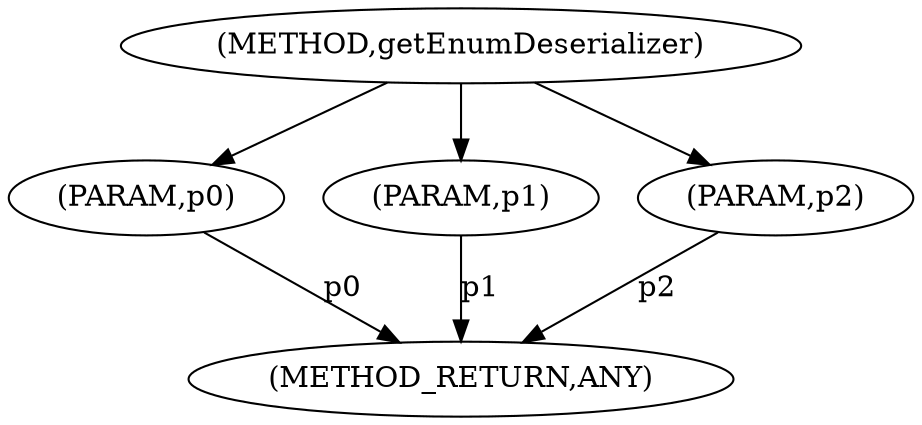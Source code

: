 digraph "getEnumDeserializer" {  
"5725" [label = <(METHOD,getEnumDeserializer)> ]
"5730" [label = <(METHOD_RETURN,ANY)> ]
"5726" [label = <(PARAM,p0)> ]
"5727" [label = <(PARAM,p1)> ]
"5728" [label = <(PARAM,p2)> ]
  "5726" -> "5730"  [ label = "p0"] 
  "5727" -> "5730"  [ label = "p1"] 
  "5728" -> "5730"  [ label = "p2"] 
  "5725" -> "5726" 
  "5725" -> "5727" 
  "5725" -> "5728" 
}

